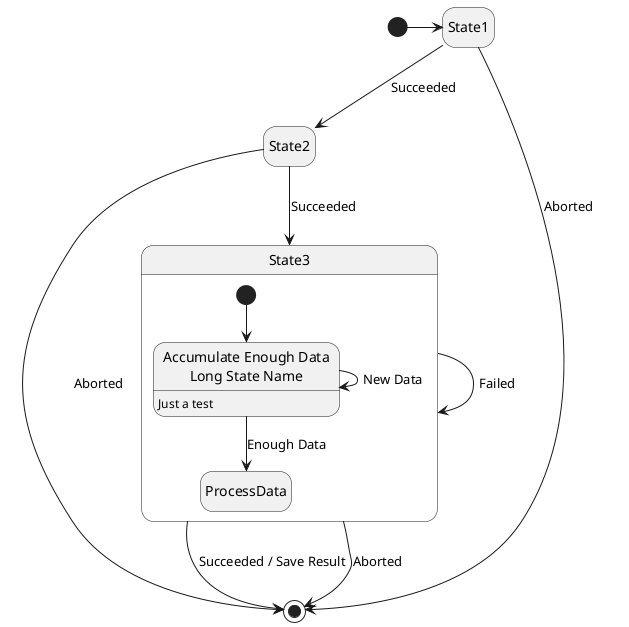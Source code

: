 Long name:

@startuml
hide empty description

[*] -> State1

' State1
State1 --> State2 : Succeeded
State1 --> [*] : Aborted

' State2
State2 --> State3 : Succeeded
State2 --> [*] : Aborted

' State3
state State3 {
    state "Accumulate Enough Data\nLong State Name" as long1
    long1 : Just a test
    [*] --> long1
    long1 --> long1 : New Data
    long1 --> ProcessData : Enough Data
}
State3 --> State3 : Failed
State3 --> [*] : Succeeded / Save Result
State3 --> [*] : Aborted

@enduml
